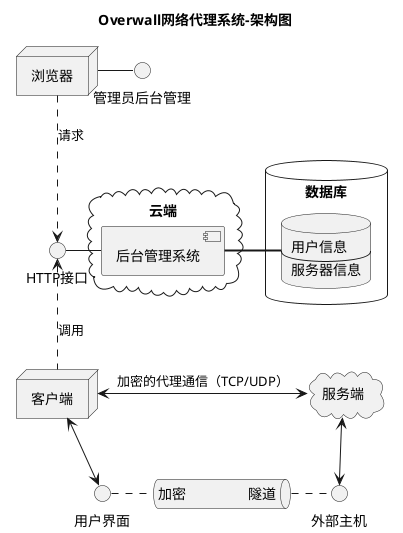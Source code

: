 @startuml
title Overwall网络代理系统-架构图

cloud "云端"{
[后台管理系统]
}
database "数据库"{
database MySQL [
用户信息
----
服务器信息
]
}
cloud 服务端
node 客户端
node 浏览器
后台管理系统 =right= MySQL
后台管理系统 -right- HTTP接口
浏览器 .down.> HTTP接口:请求
客户端 .up.> HTTP接口:调用
浏览器 -right- 管理员后台管理
queue 隧道[
加密                 隧道
]
客户端 <-right-> 服务端:加密的代理通信（TCP/UDP）
客户端 <--> 用户界面
服务端 <--> 外部主机
用户界面 .right. 隧道
隧道 .right. 外部主机
@enduml